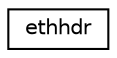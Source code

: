 digraph G
{
  edge [fontname="Helvetica",fontsize="10",labelfontname="Helvetica",labelfontsize="10"];
  node [fontname="Helvetica",fontsize="10",shape=record];
  rankdir="LR";
  Node1 [label="ethhdr",height=0.2,width=0.4,color="black", fillcolor="white", style="filled",URL="$structethhdr.html"];
}
